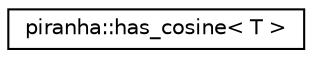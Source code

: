 digraph "Graphical Class Hierarchy"
{
  edge [fontname="Helvetica",fontsize="10",labelfontname="Helvetica",labelfontsize="10"];
  node [fontname="Helvetica",fontsize="10",shape=record];
  rankdir="LR";
  Node0 [label="piranha::has_cosine\< T \>",height=0.2,width=0.4,color="black", fillcolor="white", style="filled",URL="$classpiranha_1_1has__cosine.html",tooltip="Type trait to detect piranha::math::cos(). "];
}
